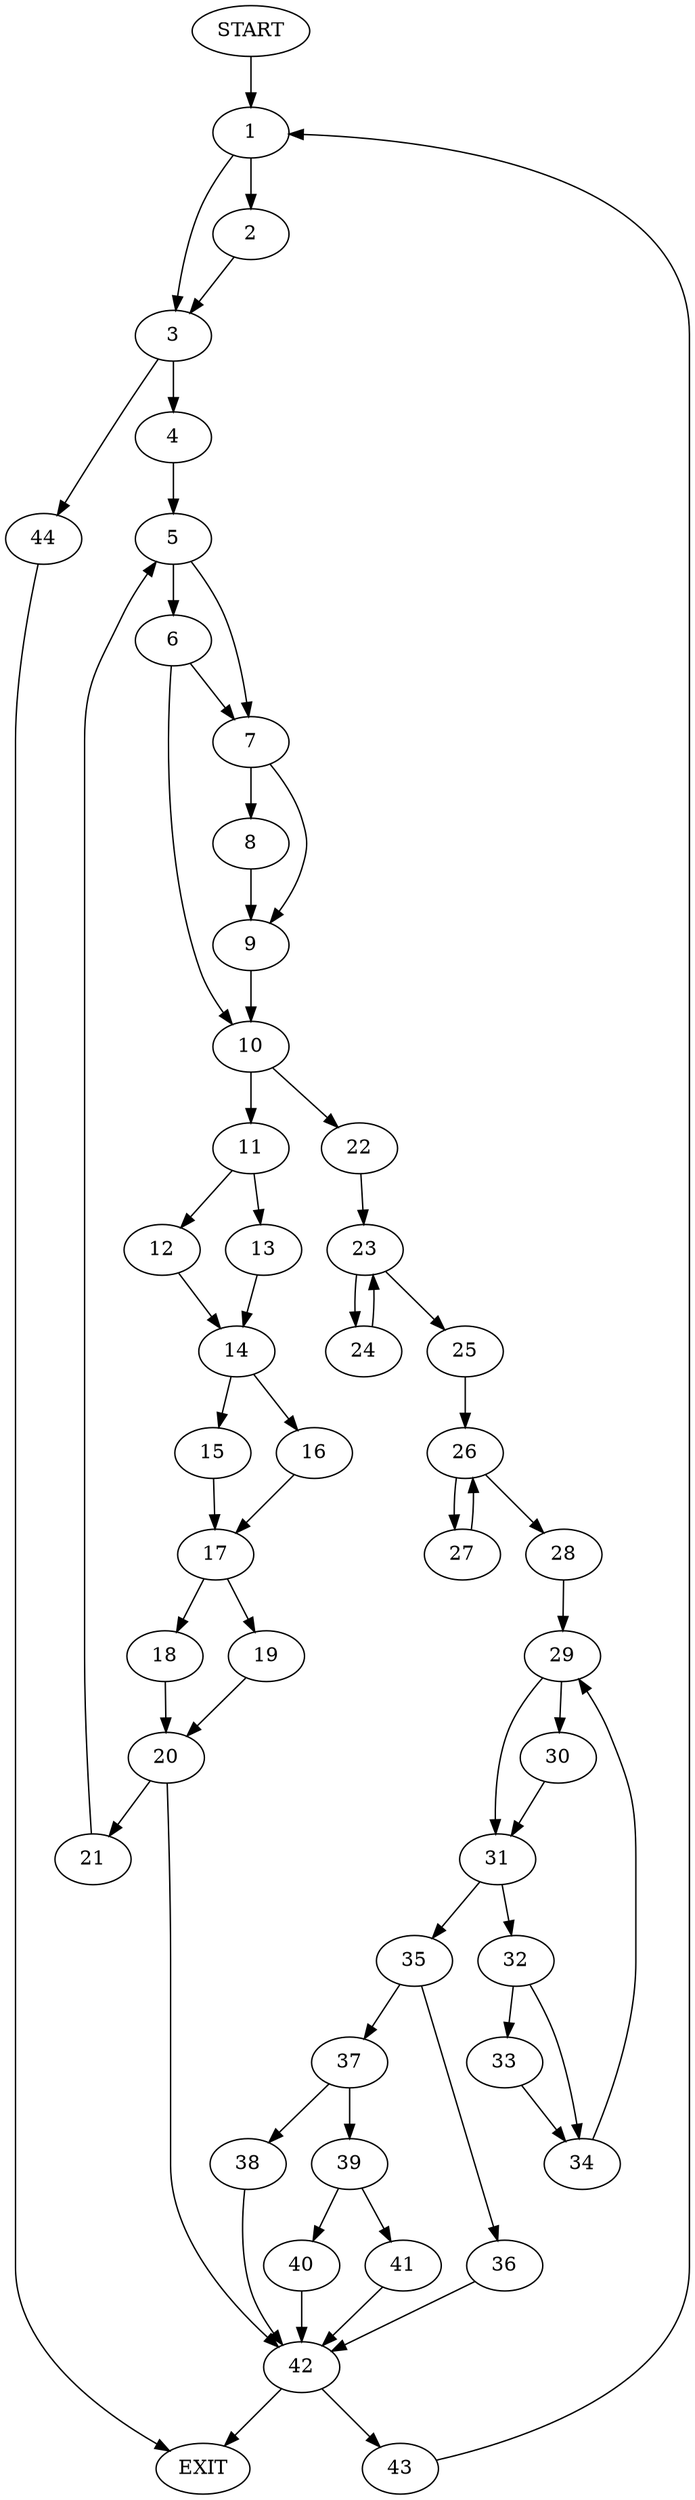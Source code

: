 digraph { 
0 [label="START"];
1;
2;
3;
4;
5;
6;
7;
8;
9;
10;
11;
12;
13;
14;
15;
16;
17;
18;
19;
20;
21;
22;
23;
24;
25;
26;
27;
28;
29;
30;
31;
32;
33;
34;
35;
36;
37;
38;
39;
40;
41;
42;
43;
44;
45[label="EXIT"];
0 -> 1;
1 -> 3;
1 -> 2;
2 -> 3;
3 -> 4;
3 -> 44;
4 -> 5;
5 -> 6;
5 -> 7;
6 -> 7;
6 -> 10;
7 -> 8;
7 -> 9;
8 -> 9;
9 -> 10;
10 -> 11;
10 -> 22;
11 -> 12;
11 -> 13;
12 -> 14;
13 -> 14;
14 -> 15;
14 -> 16;
15 -> 17;
16 -> 17;
17 -> 18;
17 -> 19;
18 -> 20;
19 -> 20;
20 -> 42;
20 -> 21;
21 -> 5;
22 -> 23;
23 -> 24;
23 -> 25;
24 -> 23;
25 -> 26;
26 -> 27;
26 -> 28;
27 -> 26;
28 -> 29;
29 -> 30;
29 -> 31;
30 -> 31;
31 -> 32;
31 -> 35;
32 -> 34;
32 -> 33;
33 -> 34;
34 -> 29;
35 -> 36;
35 -> 37;
36 -> 42;
37 -> 38;
37 -> 39;
38 -> 42;
39 -> 40;
39 -> 41;
40 -> 42;
41 -> 42;
42 -> 45;
42 -> 43;
43 -> 1;
44 -> 45;
}